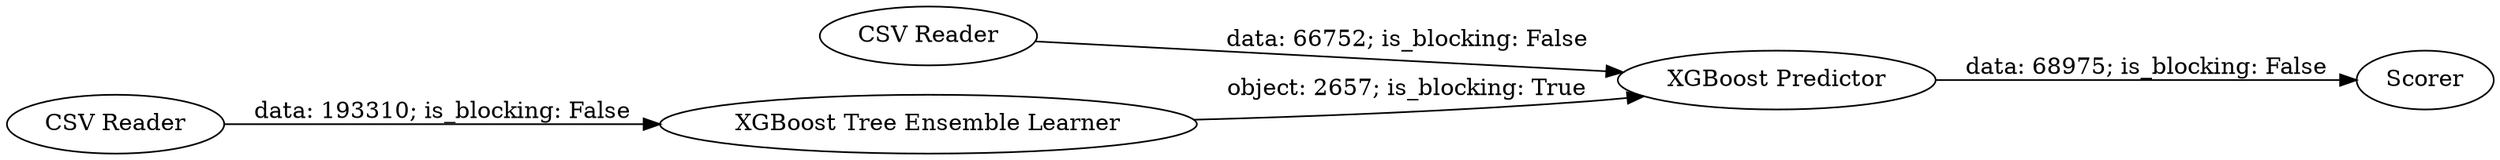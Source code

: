 digraph {
	"-6422912439544403878_1639" [label="XGBoost Tree Ensemble Learner"]
	"-6422912439544403878_1641" [label=Scorer]
	"-6422912439544403878_2" [label="CSV Reader"]
	"-6422912439544403878_1" [label="CSV Reader"]
	"-6422912439544403878_1640" [label="XGBoost Predictor"]
	"-6422912439544403878_1" -> "-6422912439544403878_1639" [label="data: 193310; is_blocking: False"]
	"-6422912439544403878_1640" -> "-6422912439544403878_1641" [label="data: 68975; is_blocking: False"]
	"-6422912439544403878_2" -> "-6422912439544403878_1640" [label="data: 66752; is_blocking: False"]
	"-6422912439544403878_1639" -> "-6422912439544403878_1640" [label="object: 2657; is_blocking: True"]
	rankdir=LR
}
